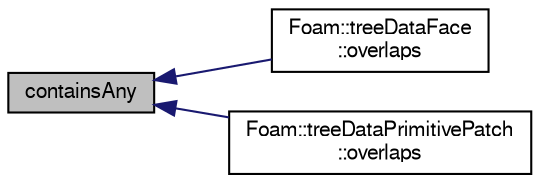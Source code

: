 digraph "containsAny"
{
  bgcolor="transparent";
  edge [fontname="FreeSans",fontsize="10",labelfontname="FreeSans",labelfontsize="10"];
  node [fontname="FreeSans",fontsize="10",shape=record];
  rankdir="LR";
  Node1 [label="containsAny",height=0.2,width=0.4,color="black", fillcolor="grey75", style="filled" fontcolor="black"];
  Node1 -> Node2 [dir="back",color="midnightblue",fontsize="10",style="solid",fontname="FreeSans"];
  Node2 [label="Foam::treeDataFace\l::overlaps",height=0.2,width=0.4,color="black",URL="$a02598.html#aea49f8ea149b750ff5d58a0a194a6526",tooltip="Does (bb of) shape at index overlap bb. "];
  Node1 -> Node3 [dir="back",color="midnightblue",fontsize="10",style="solid",fontname="FreeSans"];
  Node3 [label="Foam::treeDataPrimitivePatch\l::overlaps",height=0.2,width=0.4,color="black",URL="$a02600.html#aea49f8ea149b750ff5d58a0a194a6526",tooltip="Does shape at index overlap bb. "];
}
